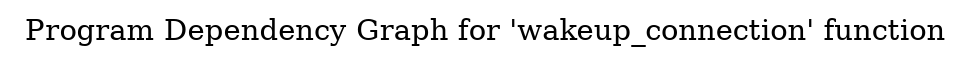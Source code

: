 digraph "Program Dependency Graph for 'wakeup_connection' function" {
	label="Program Dependency Graph for 'wakeup_connection' function";

}
